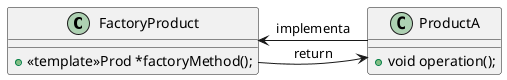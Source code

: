 @startuml
Class FactoryProduct {

  +<<template>>Prod *factoryMethod();
}

Class ProductA {

  +void operation();
}

FactoryProduct <- ProductA : implementa
ProductA <- FactoryProduct : return


@enduml

